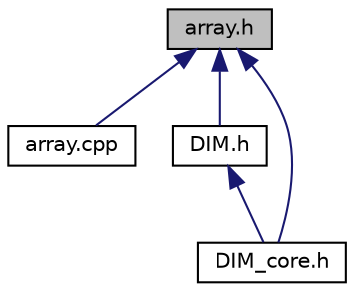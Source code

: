 digraph "array.h"
{
  edge [fontname="Helvetica",fontsize="10",labelfontname="Helvetica",labelfontsize="10"];
  node [fontname="Helvetica",fontsize="10",shape=record];
  Node1 [label="array.h",height=0.2,width=0.4,color="black", fillcolor="grey75", style="filled", fontcolor="black"];
  Node1 -> Node2 [dir="back",color="midnightblue",fontsize="10",style="solid",fontname="Helvetica"];
  Node2 [label="array.cpp",height=0.2,width=0.4,color="black", fillcolor="white", style="filled",URL="$array_8cpp.html",tooltip="Implementation for the array class. "];
  Node1 -> Node3 [dir="back",color="midnightblue",fontsize="10",style="solid",fontname="Helvetica"];
  Node3 [label="DIM.h",height=0.2,width=0.4,color="black", fillcolor="white", style="filled",URL="$_d_i_m_8h_source.html"];
  Node3 -> Node4 [dir="back",color="midnightblue",fontsize="10",style="solid",fontname="Helvetica"];
  Node4 [label="DIM_core.h",height=0.2,width=0.4,color="black", fillcolor="white", style="filled",URL="$_d_i_m__core_8h_source.html"];
  Node1 -> Node4 [dir="back",color="midnightblue",fontsize="10",style="solid",fontname="Helvetica"];
}
